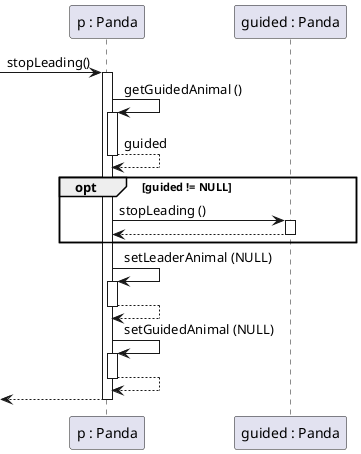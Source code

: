@startuml
participant "p : Panda" as p
participant "guided : Panda" as guided

[-> p : stopLeading()
activate p

p -> p ++ : getGuidedAnimal ()
p --> p -- : guided

opt guided != NULL

    p -> guided ++ : stopLeading ()
    guided --> p --

end

p -> p ++ : setLeaderAnimal (NULL)
p --> p --

p -> p ++ : setGuidedAnimal (NULL)
p --> p --

[<--p
deactivate p



@enduml
